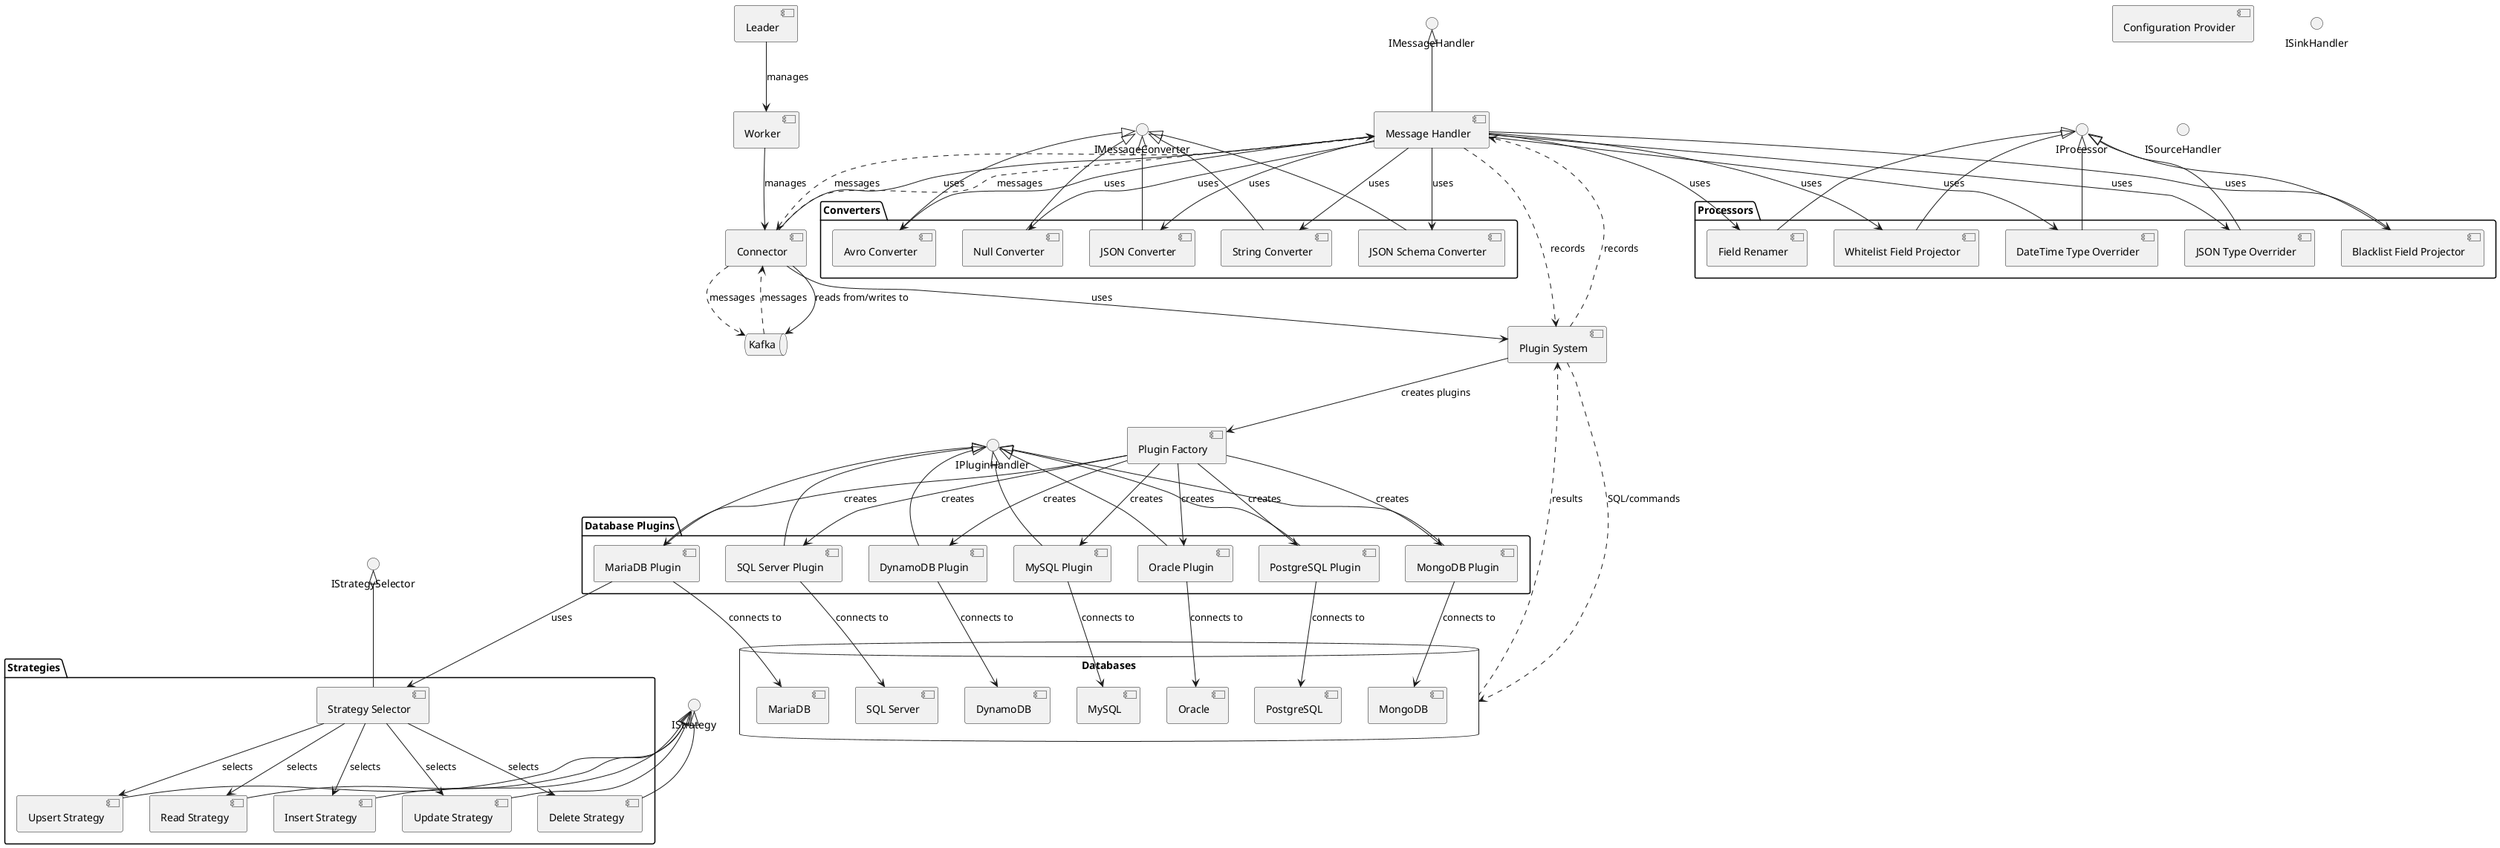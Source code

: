 @startuml Kafka Connect .NET Component Diagram

!define RECTANGLE class

' Components
[Leader] as Leader
[Worker] as Worker
[Connector] as Connector
[Plugin System] as PluginSystem
[Message Handler] as MessageHandler
[Configuration Provider] as ConfigProvider
[Plugin Factory] as PluginFactory

package "Database Plugins" {
  [MariaDB Plugin] as MariaDbPlugin
  [MySQL Plugin] as MySqlPlugin
  [Oracle Plugin] as OraclePlugin
  [PostgreSQL Plugin] as PostgresPlugin
  [SQL Server Plugin] as SqlServerPlugin
  [MongoDB Plugin] as MongoDbPlugin
  [DynamoDB Plugin] as DynamoDbPlugin
}

package "Strategies" {
  [Insert Strategy] as InsertStrategy
  [Update Strategy] as UpdateStrategy
  [Delete Strategy] as DeleteStrategy
  [Upsert Strategy] as UpsertStrategy
  [Read Strategy] as ReadStrategy
  [Strategy Selector] as StrategySelector
}

package "Converters" {
  [Avro Converter] as AvroConverter
  [JSON Converter] as JsonConverter
  [JSON Schema Converter] as JsonSchemaConverter
  [String Converter] as StringConverter
  [Null Converter] as NullConverter
}

package "Processors" {
  [Field Renamer] as FieldRenamer
  [Whitelist Field Projector] as WhitelistProjector
  [Blacklist Field Projector] as BlacklistProjector
  [DateTime Type Overrider] as DateTimeOverrider
  [JSON Type Overrider] as JsonTypeOverrider
}

database "Databases" {
  [MariaDB] as MariaDb
  [MySQL] as MySql
  [Oracle] as Oracle
  [PostgreSQL] as Postgres
  [SQL Server] as SqlServer
  [MongoDB] as MongoDb
  [DynamoDB] as DynamoDb
}

queue "Kafka" as Kafka

' Interfaces
interface "IPluginHandler" as IPluginHandler
interface "ISinkHandler" as ISinkHandler
interface "ISourceHandler" as ISourceHandler
interface "IMessageHandler" as IMessageHandler
interface "IStrategySelector" as IStrategySelector
interface "IStrategy" as IStrategy
interface "IMessageConverter" as IMessageConverter
interface "IProcessor" as IProcessor

' Relationships
Leader --> Worker : manages
Worker --> Connector : manages
Connector --> MessageHandler : uses
Connector --> PluginSystem : uses
PluginSystem --> PluginFactory : creates plugins
PluginFactory --> MariaDbPlugin : creates
PluginFactory --> MySqlPlugin : creates
PluginFactory --> OraclePlugin : creates
PluginFactory --> PostgresPlugin : creates
PluginFactory --> SqlServerPlugin : creates
PluginFactory --> MongoDbPlugin : creates
PluginFactory --> DynamoDbPlugin : creates

MariaDbPlugin --> StrategySelector : uses
StrategySelector --> InsertStrategy : selects
StrategySelector --> UpdateStrategy : selects
StrategySelector --> DeleteStrategy : selects
StrategySelector --> UpsertStrategy : selects
StrategySelector --> ReadStrategy : selects

MessageHandler --> AvroConverter : uses
MessageHandler --> JsonConverter : uses
MessageHandler --> JsonSchemaConverter : uses
MessageHandler --> StringConverter : uses
MessageHandler --> NullConverter : uses

MessageHandler --> FieldRenamer : uses
MessageHandler --> WhitelistProjector : uses
MessageHandler --> BlacklistProjector : uses
MessageHandler --> DateTimeOverrider : uses
MessageHandler --> JsonTypeOverrider : uses

MariaDbPlugin --> MariaDb : connects to
MySqlPlugin --> MySql : connects to
OraclePlugin --> Oracle : connects to
PostgresPlugin --> Postgres : connects to
SqlServerPlugin --> SqlServer : connects to
MongoDbPlugin --> MongoDb : connects to
DynamoDbPlugin --> DynamoDb : connects to

Connector --> Kafka : reads from/writes to

' Implement interfaces
MariaDbPlugin -up-|> IPluginHandler
MySqlPlugin -up-|> IPluginHandler
OraclePlugin -up-|> IPluginHandler
PostgresPlugin -up-|> IPluginHandler
SqlServerPlugin -up-|> IPluginHandler
MongoDbPlugin -up-|> IPluginHandler
DynamoDbPlugin -up-|> IPluginHandler

InsertStrategy -up-|> IStrategy
UpdateStrategy -up-|> IStrategy
DeleteStrategy -up-|> IStrategy
UpsertStrategy -up-|> IStrategy
ReadStrategy -up-|> IStrategy
StrategySelector -up-|> IStrategySelector

AvroConverter -up-|> IMessageConverter
JsonConverter -up-|> IMessageConverter
JsonSchemaConverter -up-|> IMessageConverter
StringConverter -up-|> IMessageConverter
NullConverter -up-|> IMessageConverter

FieldRenamer -up-|> IProcessor
WhitelistProjector -up-|> IProcessor
BlacklistProjector -up-|> IProcessor
DateTimeOverrider -up-|> IProcessor
JsonTypeOverrider -up-|> IProcessor

MessageHandler -up-|> IMessageHandler

' Data flows
Kafka ..> Connector : messages
Connector ..> MessageHandler : messages
MessageHandler ..> PluginSystem : records
PluginSystem ..> Databases : SQL/commands
Databases ..> PluginSystem : results
PluginSystem ..> MessageHandler : records
MessageHandler ..> Connector : messages
Connector ..> Kafka : messages

@enduml